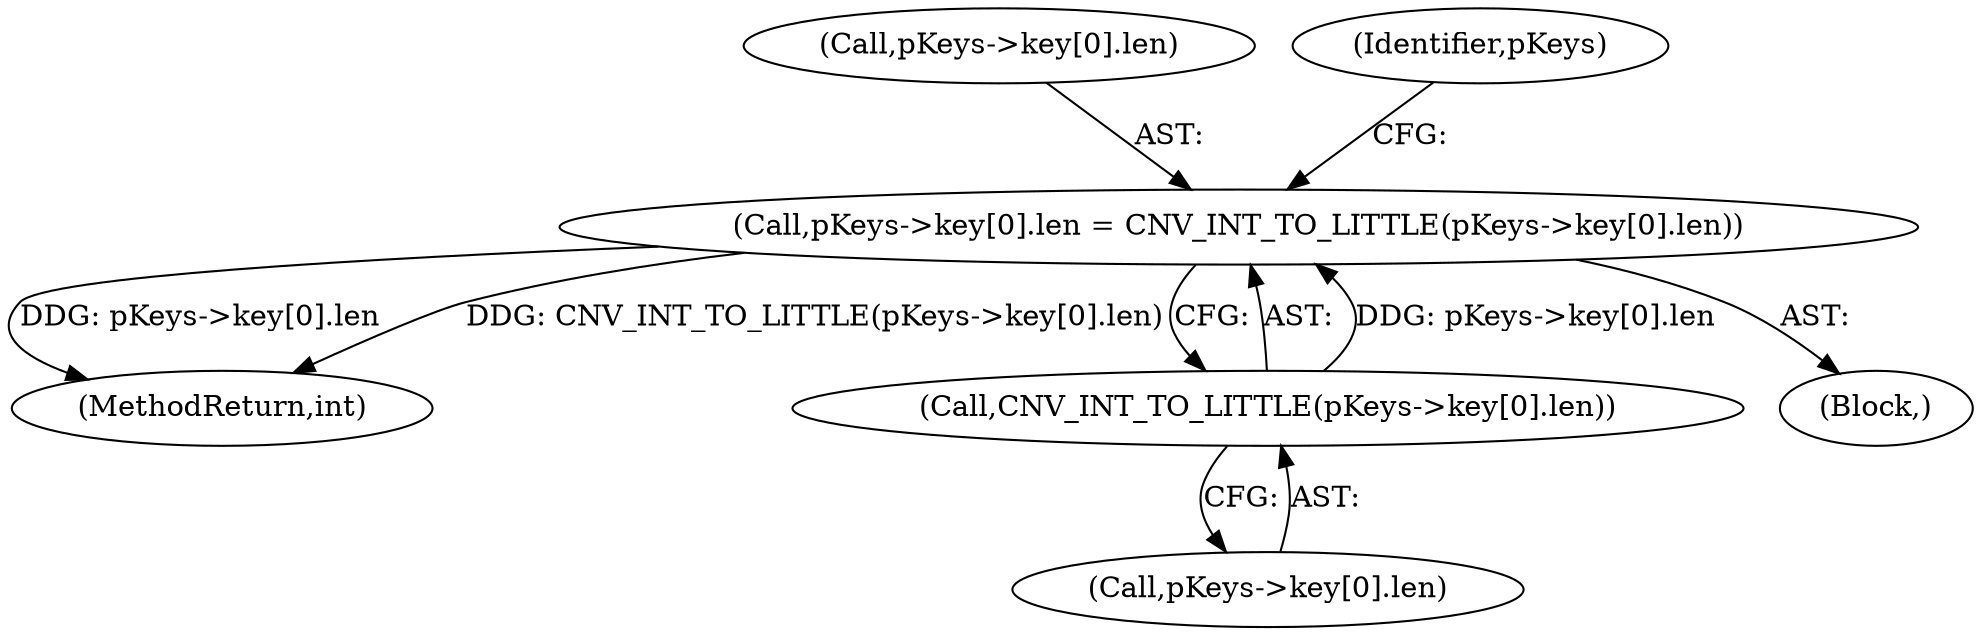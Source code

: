 digraph "0_linux_b5e2f339865fb443107e5b10603e53bbc92dc054_0@pointer" {
"1002032" [label="(Call,pKeys->key[0].len = CNV_INT_TO_LITTLE(pKeys->key[0].len))"];
"1002040" [label="(Call,CNV_INT_TO_LITTLE(pKeys->key[0].len))"];
"1002032" [label="(Call,pKeys->key[0].len = CNV_INT_TO_LITTLE(pKeys->key[0].len))"];
"1002520" [label="(MethodReturn,int)"];
"1002033" [label="(Call,pKeys->key[0].len)"];
"1002041" [label="(Call,pKeys->key[0].len)"];
"1002052" [label="(Identifier,pKeys)"];
"1002025" [label="(Block,)"];
"1002040" [label="(Call,CNV_INT_TO_LITTLE(pKeys->key[0].len))"];
"1002032" -> "1002025"  [label="AST: "];
"1002032" -> "1002040"  [label="CFG: "];
"1002033" -> "1002032"  [label="AST: "];
"1002040" -> "1002032"  [label="AST: "];
"1002052" -> "1002032"  [label="CFG: "];
"1002032" -> "1002520"  [label="DDG: pKeys->key[0].len"];
"1002032" -> "1002520"  [label="DDG: CNV_INT_TO_LITTLE(pKeys->key[0].len)"];
"1002040" -> "1002032"  [label="DDG: pKeys->key[0].len"];
"1002040" -> "1002041"  [label="CFG: "];
"1002041" -> "1002040"  [label="AST: "];
}
